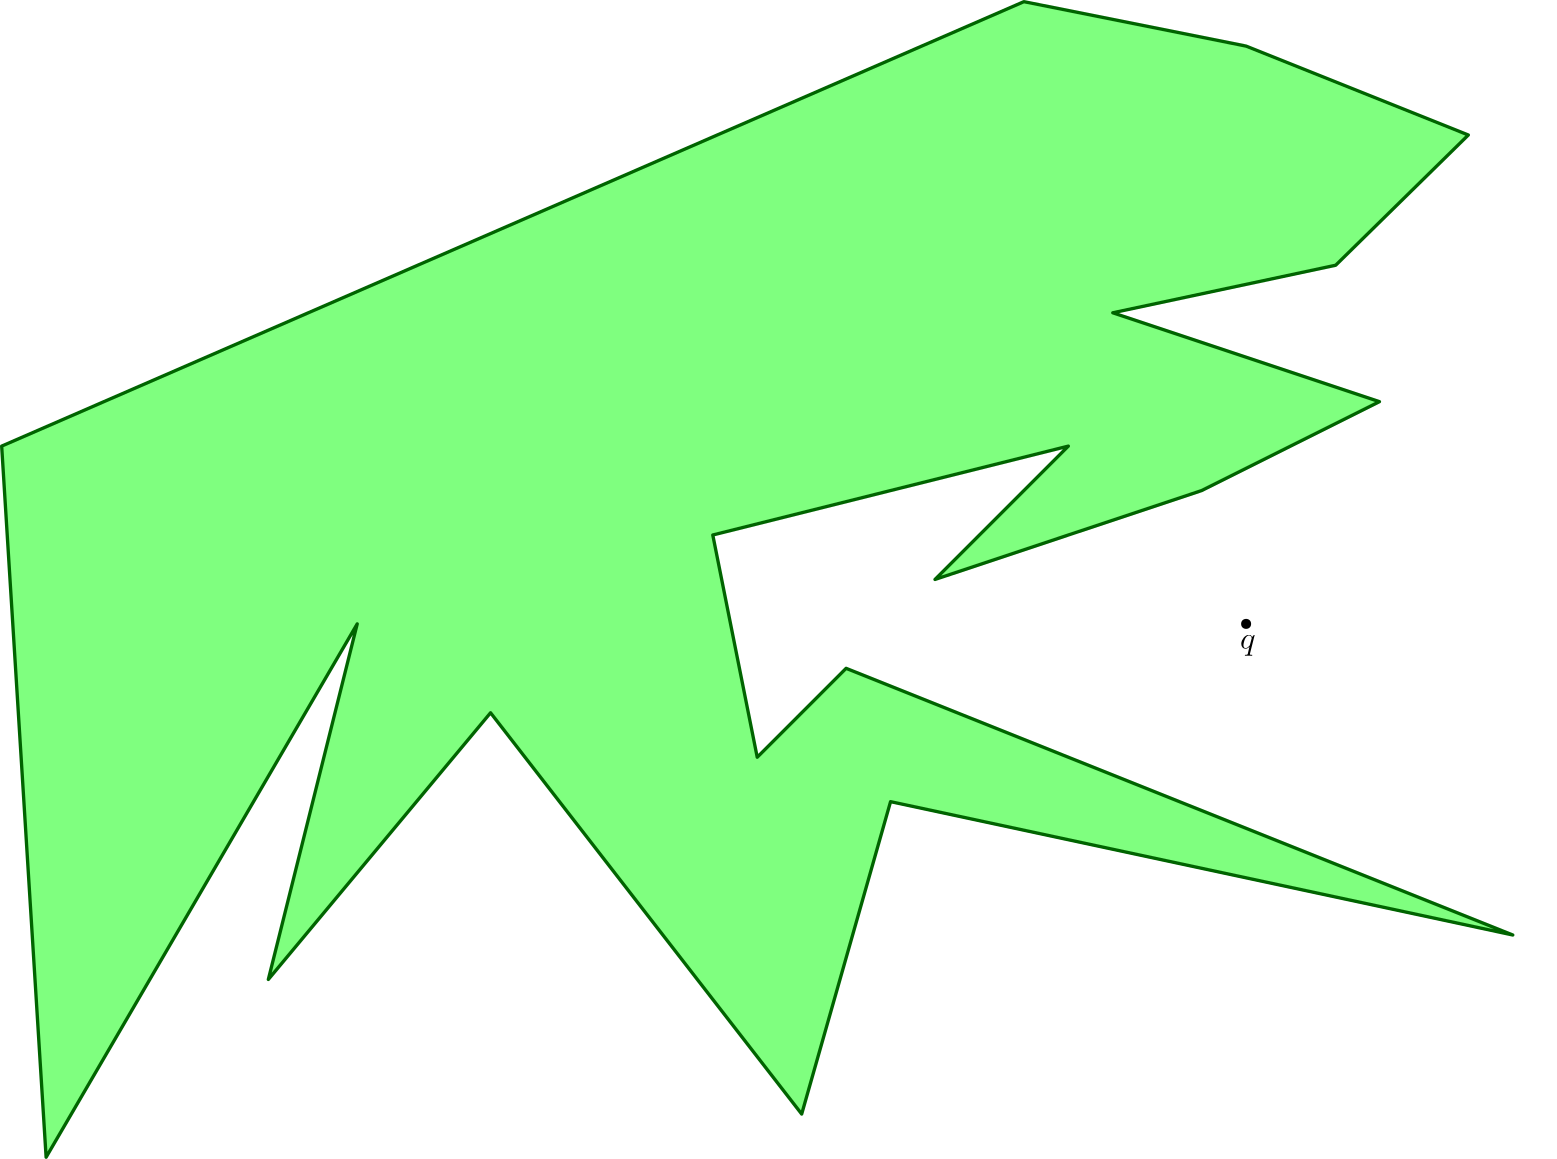 <?xml version="1.0"?>
<!DOCTYPE ipe SYSTEM "ipe.dtd">
<ipe version="70218" creator="Ipe 7.2.28">
<info created="D:20240507212013" modified="D:20240517005118"/>
<ipestyle name="basic">
<symbol name="arrow/arc(spx)">
<path stroke="sym-stroke" fill="sym-stroke" pen="sym-pen">
0 0 m
-1 0.333 l
-1 -0.333 l
h
</path>
</symbol>
<symbol name="arrow/farc(spx)">
<path stroke="sym-stroke" fill="white" pen="sym-pen">
0 0 m
-1 0.333 l
-1 -0.333 l
h
</path>
</symbol>
<symbol name="arrow/ptarc(spx)">
<path stroke="sym-stroke" fill="sym-stroke" pen="sym-pen">
0 0 m
-1 0.333 l
-0.8 0 l
-1 -0.333 l
h
</path>
</symbol>
<symbol name="arrow/fptarc(spx)">
<path stroke="sym-stroke" fill="white" pen="sym-pen">
0 0 m
-1 0.333 l
-0.8 0 l
-1 -0.333 l
h
</path>
</symbol>
<symbol name="mark/circle(sx)" transformations="translations">
<path fill="sym-stroke">
0.6 0 0 0.6 0 0 e
0.4 0 0 0.4 0 0 e
</path>
</symbol>
<symbol name="mark/disk(sx)" transformations="translations">
<path fill="sym-stroke">
0.6 0 0 0.6 0 0 e
</path>
</symbol>
<symbol name="mark/fdisk(sfx)" transformations="translations">
<group>
<path fill="sym-fill">
0.5 0 0 0.5 0 0 e
</path>
<path fill="sym-stroke" fillrule="eofill">
0.6 0 0 0.6 0 0 e
0.4 0 0 0.4 0 0 e
</path>
</group>
</symbol>
<symbol name="mark/box(sx)" transformations="translations">
<path fill="sym-stroke" fillrule="eofill">
-0.6 -0.6 m
0.6 -0.6 l
0.6 0.6 l
-0.6 0.6 l
h
-0.4 -0.4 m
0.4 -0.4 l
0.4 0.4 l
-0.4 0.4 l
h
</path>
</symbol>
<symbol name="mark/square(sx)" transformations="translations">
<path fill="sym-stroke">
-0.6 -0.6 m
0.6 -0.6 l
0.6 0.6 l
-0.6 0.6 l
h
</path>
</symbol>
<symbol name="mark/fsquare(sfx)" transformations="translations">
<group>
<path fill="sym-fill">
-0.5 -0.5 m
0.5 -0.5 l
0.5 0.5 l
-0.5 0.5 l
h
</path>
<path fill="sym-stroke" fillrule="eofill">
-0.6 -0.6 m
0.6 -0.6 l
0.6 0.6 l
-0.6 0.6 l
h
-0.4 -0.4 m
0.4 -0.4 l
0.4 0.4 l
-0.4 0.4 l
h
</path>
</group>
</symbol>
<symbol name="mark/cross(sx)" transformations="translations">
<group>
<path fill="sym-stroke">
-0.43 -0.57 m
0.57 0.43 l
0.43 0.57 l
-0.57 -0.43 l
h
</path>
<path fill="sym-stroke">
-0.43 0.57 m
0.57 -0.43 l
0.43 -0.57 l
-0.57 0.43 l
h
</path>
</group>
</symbol>
<symbol name="arrow/fnormal(spx)">
<path stroke="sym-stroke" fill="white" pen="sym-pen">
0 0 m
-1 0.333 l
-1 -0.333 l
h
</path>
</symbol>
<symbol name="arrow/pointed(spx)">
<path stroke="sym-stroke" fill="sym-stroke" pen="sym-pen">
0 0 m
-1 0.333 l
-0.8 0 l
-1 -0.333 l
h
</path>
</symbol>
<symbol name="arrow/fpointed(spx)">
<path stroke="sym-stroke" fill="white" pen="sym-pen">
0 0 m
-1 0.333 l
-0.8 0 l
-1 -0.333 l
h
</path>
</symbol>
<symbol name="arrow/linear(spx)">
<path stroke="sym-stroke" pen="sym-pen">
-1 0.333 m
0 0 l
-1 -0.333 l
</path>
</symbol>
<symbol name="arrow/fdouble(spx)">
<path stroke="sym-stroke" fill="white" pen="sym-pen">
0 0 m
-1 0.333 l
-1 -0.333 l
h
-1 0 m
-2 0.333 l
-2 -0.333 l
h
</path>
</symbol>
<symbol name="arrow/double(spx)">
<path stroke="sym-stroke" fill="sym-stroke" pen="sym-pen">
0 0 m
-1 0.333 l
-1 -0.333 l
h
-1 0 m
-2 0.333 l
-2 -0.333 l
h
</path>
</symbol>
<symbol name="arrow/mid-normal(spx)">
<path stroke="sym-stroke" fill="sym-stroke" pen="sym-pen">
0.5 0 m
-0.5 0.333 l
-0.5 -0.333 l
h
</path>
</symbol>
<symbol name="arrow/mid-fnormal(spx)">
<path stroke="sym-stroke" fill="white" pen="sym-pen">
0.5 0 m
-0.5 0.333 l
-0.5 -0.333 l
h
</path>
</symbol>
<symbol name="arrow/mid-pointed(spx)">
<path stroke="sym-stroke" fill="sym-stroke" pen="sym-pen">
0.5 0 m
-0.5 0.333 l
-0.3 0 l
-0.5 -0.333 l
h
</path>
</symbol>
<symbol name="arrow/mid-fpointed(spx)">
<path stroke="sym-stroke" fill="white" pen="sym-pen">
0.5 0 m
-0.5 0.333 l
-0.3 0 l
-0.5 -0.333 l
h
</path>
</symbol>
<symbol name="arrow/mid-double(spx)">
<path stroke="sym-stroke" fill="sym-stroke" pen="sym-pen">
1 0 m
0 0.333 l
0 -0.333 l
h
0 0 m
-1 0.333 l
-1 -0.333 l
h
</path>
</symbol>
<symbol name="arrow/mid-fdouble(spx)">
<path stroke="sym-stroke" fill="white" pen="sym-pen">
1 0 m
0 0.333 l
0 -0.333 l
h
0 0 m
-1 0.333 l
-1 -0.333 l
h
</path>
</symbol>
<anglesize name="22.5 deg" value="22.5"/>
<anglesize name="30 deg" value="30"/>
<anglesize name="45 deg" value="45"/>
<anglesize name="60 deg" value="60"/>
<anglesize name="90 deg" value="90"/>
<arrowsize name="large" value="10"/>
<arrowsize name="small" value="5"/>
<arrowsize name="tiny" value="3"/>
<color name="blue" value="0 0 1"/>
<color name="brown" value="0.647 0.165 0.165"/>
<color name="darkblue" value="0 0 0.545"/>
<color name="darkcyan" value="0 0.545 0.545"/>
<color name="darkgray" value="0.663"/>
<color name="darkgreen" value="0 0.392 0"/>
<color name="darkmagenta" value="0.545 0 0.545"/>
<color name="darkorange" value="1 0.549 0"/>
<color name="darkred" value="0.545 0 0"/>
<color name="gold" value="1 0.843 0"/>
<color name="gray" value="0.745"/>
<color name="green" value="0 1 0"/>
<color name="lightblue" value="0.678 0.847 0.902"/>
<color name="lightcyan" value="0.878 1 1"/>
<color name="lightgray" value="0.827"/>
<color name="lightgreen" value="0.565 0.933 0.565"/>
<color name="lightyellow" value="1 1 0.878"/>
<color name="navy" value="0 0 0.502"/>
<color name="orange" value="1 0.647 0"/>
<color name="pink" value="1 0.753 0.796"/>
<color name="purple" value="0.627 0.125 0.941"/>
<color name="red" value="1 0 0"/>
<color name="seagreen" value="0.18 0.545 0.341"/>
<color name="turquoise" value="0.251 0.878 0.816"/>
<color name="violet" value="0.933 0.51 0.933"/>
<color name="yellow" value="1 1 0"/>
<dashstyle name="dash dot dotted" value="[4 2 1 2 1 2] 0"/>
<dashstyle name="dash dotted" value="[4 2 1 2] 0"/>
<dashstyle name="dashed" value="[4] 0"/>
<dashstyle name="dotted" value="[1 3] 0"/>
<gridsize name="10 pts (~3.5 mm)" value="10"/>
<gridsize name="14 pts (~5 mm)" value="14"/>
<gridsize name="16 pts (~6 mm)" value="16"/>
<gridsize name="20 pts (~7 mm)" value="20"/>
<gridsize name="28 pts (~10 mm)" value="28"/>
<gridsize name="32 pts (~12 mm)" value="32"/>
<gridsize name="4 pts" value="4"/>
<gridsize name="56 pts (~20 mm)" value="56"/>
<gridsize name="8 pts (~3 mm)" value="8"/>
<opacity name="10%" value="0.1"/>
<opacity name="30%" value="0.3"/>
<opacity name="50%" value="0.5"/>
<opacity name="75%" value="0.75"/>
<pen name="fat" value="1.2"/>
<pen name="heavier" value="0.8"/>
<pen name="ultrafat" value="2"/>
<symbolsize name="large" value="5"/>
<symbolsize name="small" value="2"/>
<symbolsize name="tiny" value="1.1"/>
<textsize name="Huge" value="\Huge"/>
<textsize name="LARGE" value="\LARGE"/>
<textsize name="Large" value="\Large"/>
<textsize name="footnote" value="\footnotesize"/>
<textsize name="huge" value="\huge"/>
<textsize name="large" value="\large"/>
<textsize name="script" value="\scriptsize"/>
<textsize name="small" value="\small"/>
<textsize name="tiny" value="\tiny"/>
<textstyle name="center" begin="\begin{center}" end="\end{center}"/>
<textstyle name="item" begin="\begin{itemize}\item{}" end="\end{itemize}"/>
<textstyle name="itemize" begin="\begin{itemize}" end="\end{itemize}"/>
<tiling name="falling" angle="-60" step="4" width="1"/>
<tiling name="rising" angle="30" step="4" width="1"/>
</ipestyle>
<page>
<layer name="stack_rectangle"/>
<layer name="q"/>
<layer name="P"/>
<layer name="CV(P)"/>
<layer name="step0_0"/>
<layer name="step0_1"/>
<layer name="step0_2"/>
<layer name="P'"/>
<layer name="step1_0"/>
<layer name="step1_1"/>
<layer name="step1_2"/>
<layer name="v_0"/>
<layer name="v1"/>
<layer name="step1_3"/>
<layer name="step1_4"/>
<layer name="mu"/>
<layer name="v2"/>
<layer name="v3"/>
<layer name="nu"/>
<layer name="xi"/>
<layer name="forward_e_0"/>
<layer name="omicron"/>
<layer name="pi"/>
<layer name="stackv5"/>
<layer name="rho"/>
<layer name="v0mv4"/>
<layer name="v0mv4v5v6"/>
<layer name="tau"/>
<layer name="m"/>
<layer name="mv4"/>
<layer name="v5"/>
<layer name="v5polygon"/>
<layer name="stackmv4"/>
<layer name="v6polygon"/>
<layer name="v6arrow"/>
<layer name="v6largearrow"/>
<layer name="alpha"/>
<layer name="z"/>
<layer name="zpolygon"/>
<layer name="v9arrow"/>
<layer name="beta"/>
<layer name="stackv9"/>
<layer name="m'"/>
<layer name="m'arrow"/>
<layer name="gamma"/>
<layer name="v_{11}"/>
<layer name="stackm'"/>
<layer name="stackv_10"/>
<layer name="polygonv10"/>
<layer name="epsilon"/>
<layer name="delta"/>
<view layers="q P" active="P"/>
<view layers="q P CV(P)" active="CV(P)"/>
<view layers="q P CV(P) step0_0" active="step0_0"/>
<view layers="q P CV(P) step0_0 step0_1" active="step0_1"/>
<view layers="q P CV(P) step0_0 step0_1 step0_2" active="step0_2"/>
<view layers="q P'" active="q"/>
<view layers="q P' step1_0" active="step1_1"/>
<view layers="q P' step1_0 step1_1" active="step1_1"/>
<view layers="q P' step1_1 step1_2 v_0" active="step1_2"/>
<view layers="q P' step1_1 v_0 v1 step1_3" active="step1_3"/>
<view layers="q P' step1_1 v_0 v1 step1_4 v2" active="step1_4"/>
<view layers="q P' step1_1 v_0 v1 mu v2 v3" active="v3"/>
<view layers="stack_rectangle q P' step1_1 v_0 v1 mu v2 nu forward_e_0" active="nu"/>
<view layers="stack_rectangle q P' step1_1 v_0 v1 mu xi forward_e_0" active="P"/>
<view layers="stack_rectangle q P' step1_1 v_0 mu forward_e_0 tau m" active="rho"/>
<view layers="stack_rectangle q P' step1_1 v_0 m mv4 stackmv4" active="mv4"/>
<view layers="stack_rectangle q P' step1_1 v_0 m v5 v5polygon stackmv4" active="stackmv4"/>
<view layers="stack_rectangle q P' step1_1 v_0 m v5 stackmv4 v6polygon v6arrow delta" active="delta"/>
<view layers="stack_rectangle q P' step1_1 v_0 m v5 stackmv4 v6polygon v6largearrow z delta" active="v6largearrow"/>
<view layers="stack_rectangle q P' step1_1 v_0 m v5 stackmv4 alpha z zpolygon v9arrow stackv9 delta" active="v9arrow"/>
<view layers="stack_rectangle q P' step1_1 v_0 m v5 stackmv4 alpha z zpolygon v9arrow beta delta" active="beta"/>
<view layers="stack_rectangle q P' step1_1 v_0 m v5 stackmv4 alpha z zpolygon v9arrow beta m' m'arrow delta" active="m'"/>
<view layers="stack_rectangle q P' step1_1 v_0 m v5 stackmv4 alpha z beta m' gamma stackm' stackv_10 polygonv10 delta" active="polygonv10"/>
<view layers="stack_rectangle q P' step1_1 v_0 m v5 stackmv4 alpha z beta m' v_{11} stackm' stackv_10 epsilon delta" active="stackm'"/>
<path layer="omicron" stroke="black" fill="darkmagenta" pen="fat" arrow="normal/normal">
463.998 431.997 m
552.826 580.044 l
</path>
<path layer="CV(P)" stroke="darkgreen" fill="green" dash="dashed" pen="fat" opacity="30%" stroke-opacity="opaque">
544 608 m
464 640 l
384 656 l
16 496 l
32 240 l
304.007 255.543 l
560 320 l
h
</path>
<path layer="P" stroke="darkgreen" fill="green" pen="fat" opacity="50%" stroke-opacity="opaque">
32 240 m
16 496 l
384 656 l
464 640 l
544 608 l
496.246 561.117 l
416 544 l
512 512 l
448 480 l
352 448 l
400 496 l
272 464 l
288 384 l
320 416 l
560 320 l
336 368 l
304.007 255.543 l
192 400 l
112 304 l
144 432 l
h
</path>
<use layer="q" name="mark/disk(sx)" pos="464 432" size="normal" stroke="black"/>
<text matrix="1 0 0 1 -12.0471 -7.01859" transformations="translations" pos="473.812 430.061" stroke="black" type="label" width="5.619" height="5.152" depth="2.32" valign="baseline" size="large" style="math">q</text>
<use layer="step0_0" matrix="1 0 0 1 -15.7539 49.1175" name="mark/disk(sx)" pos="512 512" size="normal" stroke="black"/>
<text matrix="1 0 0 1 -18.7343 52.4864" transformations="translations" pos="516.667 501.236" stroke="black" type="label" width="10.779" height="5.151" depth="1.79" valign="baseline" size="large" style="math">v_k</text>
<path stroke="black" fill="green" pen="heavier" arrow="normal/normal">
464 432 m
514.994 636.188 l
519.894 655.806 l
</path>
<use layer="step0_1" name="mark/disk(sx)" pos="479.981 495.991" size="normal" stroke="black"/>
<text matrix="1 0 0 1 -0.128252 -3.56193" transformations="translations" pos="485.102 492.667" stroke="black" type="label" width="8.414" height="8.771" depth="2.32" valign="baseline" size="large" style="math">q&apos;</text>
<use layer="step0_2" name="mark/disk(sx)" pos="560 320" size="normal" stroke="black"/>
<use name="mark/disk(sx)" pos="544 608" size="normal" stroke="black"/>
<text transformations="translations" pos="565.131 314.964" stroke="black" type="label" width="9.041" height="5.151" depth="1.79" valign="baseline" size="large" style="math">v_i</text>
<text matrix="1 0 0 1 -2.57451 -4.45108" transformations="translations" pos="551.199 608.56" stroke="black" type="label" width="10.041" height="5.15" depth="3.34" valign="baseline" size="large" style="math">v_j</text>
<path layer="P'" stroke="darkblue" fill="blue" pen="heavier" opacity="30%" stroke-opacity="opaque">
544 608 m
496.246 561.117 l
416 544 l
512 512 l
448 480 l
352 448 l
400 496 l
272 464 l
288 384 l
320 416 l
560 320 l
h
</path>
<use matrix="1 0 0 1 -0.0001775 -0.00025137" name="mark/disk(sx)" pos="464 432" size="normal" stroke="black"/>
<text matrix="1 0 0 1 -12.0473 -7.01884" transformations="translations" pos="473.812 430.061" stroke="black" type="label" width="5.619" height="5.152" depth="2.32" valign="baseline" size="large" style="math">q</text>
<use layer="step1_0" name="mark/disk(sx)" pos="553.778 432" size="normal" stroke="black"/>
<text transformations="translations" pos="556.693 436.993" stroke="darkblue" type="label" width="10.392" height="5.151" depth="1.79" valign="baseline" size="large" style="math">v_0</text>
<use layer="step1_1" name="mark/disk(sx)" pos="496.246 561.117" size="normal" stroke="darkmagenta"/>
<use name="mark/disk(sx)" pos="512 512" size="normal" stroke="darkblue"/>
<use name="mark/disk(sx)" pos="448 480" size="normal" stroke="darkblue"/>
<use name="mark/disk(sx)" pos="352 448" size="normal" stroke="darkblue"/>
<use name="mark/disk(sx)" pos="400 496" size="normal" stroke="darkblue"/>
<use name="mark/disk(sx)" pos="272 464" size="normal" stroke="darkblue"/>
<use name="mark/disk(sx)" pos="288 384" size="normal" stroke="darkblue"/>
<use name="mark/disk(sx)" pos="320 416" size="normal" stroke="darkblue"/>
<use name="mark/disk(sx)" pos="560 320" size="normal" stroke="darkblue"/>
<text matrix="1 0 0 1 0 -1.85292" transformations="translations" pos="548.741 613.47" stroke="darkblue" type="label" width="10.392" height="5.151" depth="1.79" valign="baseline" size="large" style="math">v_1</text>
<text matrix="1 0 0 1 -9.13616 -2.25859" transformations="translations" pos="494.593 567.89" stroke="darkblue" type="label" width="10.392" height="5.151" depth="1.79" valign="baseline" size="large" style="math">v_2</text>
<text matrix="1 0 0 1 2.20308 -3.04972" transformations="translations" pos="413.829 552.428" stroke="darkblue" type="label" width="10.392" height="5.151" depth="1.79" valign="baseline" size="large" style="math">v_3</text>
<text matrix="1 0 0 1 14.8898 0.438161" transformations="translations" pos="498.721 513.263" stroke="darkblue" type="label" width="10.392" height="5.151" depth="1.79" valign="baseline" size="large" style="math">v_4</text>
<text matrix="1 0 0 1 5.07484 1.49058" transformations="translations" pos="444.274 487.246" stroke="darkblue" type="label" width="10.392" height="5.151" depth="1.79" valign="baseline" size="large" style="math">v_5</text>
<text matrix="1 0 0 1 -21.2184 -2.09625" transformations="translations" pos="362.388 454.103" stroke="darkblue" type="label" width="10.392" height="5.151" depth="1.79" valign="baseline" size="large" style="math">v_6</text>
<text matrix="1 0 0 1 3.0435 0.602561" transformations="translations" pos="400 496" stroke="darkblue" type="label" width="10.392" height="5.151" depth="1.79" valign="baseline" size="large" style="math">v_7</text>
<text matrix="1 0 0 1 25.0817 39.0023" transformations="translations" pos="294.511 381.456" stroke="darkblue" type="label" width="14.626" height="5.151" depth="1.79" valign="baseline" size="large" style="math">v_{10}</text>
<use matrix="1 0 0 1 -0.00014347 -0.00062971" name="mark/disk(sx)" pos="464 432" size="normal" stroke="black"/>
<text matrix="1 0 0 1 -12.0473 -7.01922" transformations="translations" pos="473.812 430.061" stroke="black" type="label" width="5.619" height="5.152" depth="2.32" valign="baseline" size="large" style="math">q</text>
<path layer="step1_0" stroke="darkmagenta" fill="darkmagenta" pen="heavier" opacity="50%" stroke-opacity="opaque">
464 432 m
553.778 432 l
</path>
<use layer="step1_1" matrix="1 0 0 1 0.00003403 -0.00037834" name="mark/disk(sx)" pos="553.778 432" size="normal" stroke="darkmagenta"/>
<text matrix="1 0 0 1 0.00003403 -0.00037834" transformations="translations" pos="556.693 436.993" stroke="darkblue" type="label" width="10.392" height="5.151" depth="1.79" valign="baseline" size="large" style="math">v_0</text>
<use matrix="1 0 0 1 0.00003403 -0.00037834" name="mark/disk(sx)" pos="496.246 561.117" size="normal" stroke="darkmagenta"/>
<use matrix="1 0 0 1 0.00003403 -0.00037834" name="mark/disk(sx)" pos="512 512" size="normal" stroke="darkblue"/>
<use matrix="1 0 0 1 0.00003403 -0.00037834" name="mark/disk(sx)" pos="448 480" size="normal" stroke="darkblue"/>
<use matrix="1 0 0 1 0.00003403 -0.00037834" name="mark/disk(sx)" pos="352 448" size="normal" stroke="darkblue"/>
<use matrix="1 0 0 1 0.00003403 -0.00037834" name="mark/disk(sx)" pos="400 496" size="normal" stroke="darkblue"/>
<use matrix="1 0 0 1 0.00003403 -0.00037834" name="mark/disk(sx)" pos="272 464" size="normal" stroke="darkblue"/>
<use matrix="1 0 0 1 0.00003403 -0.00037834" name="mark/disk(sx)" pos="288 384" size="normal" stroke="darkblue"/>
<use matrix="1 0 0 1 0.00003403 -0.00037834" name="mark/disk(sx)" pos="320 416" size="normal" stroke="darkblue"/>
<use matrix="1 0 0 1 0.00003403 -0.00037834" name="mark/disk(sx)" pos="560 320" size="normal" stroke="darkblue"/>
<text matrix="1 0 0 1 0.00003403 -1.8533" transformations="translations" pos="548.741 613.47" stroke="darkblue" type="label" width="10.392" height="5.151" depth="1.79" valign="baseline" size="large" style="math">v_1</text>
<text matrix="1 0 0 1 -9.13613 -2.25897" transformations="translations" pos="494.593 567.89" stroke="darkblue" type="label" width="10.392" height="5.151" depth="1.79" valign="baseline" size="large" style="math">v_2</text>
<text matrix="1 0 0 1 2.20311 -3.0501" transformations="translations" pos="413.829 552.428" stroke="darkblue" type="label" width="10.392" height="5.151" depth="1.79" valign="baseline" size="large" style="math">v_3</text>
<text matrix="1 0 0 1 14.8898 0.437783" transformations="translations" pos="498.721 513.263" stroke="darkblue" type="label" width="10.392" height="5.151" depth="1.79" valign="baseline" size="large" style="math">v_4</text>
<text matrix="1 0 0 1 5.07487 1.49021" transformations="translations" pos="444.274 487.246" stroke="darkblue" type="label" width="10.392" height="5.151" depth="1.79" valign="baseline" size="large" style="math">v_5</text>
<text matrix="1 0 0 1 -21.2184 -2.09663" transformations="translations" pos="362.388 454.103" stroke="darkblue" type="label" width="10.392" height="5.151" depth="1.79" valign="baseline" size="large" style="math">v_6</text>
<text matrix="1 0 0 1 3.04353 0.602183" transformations="translations" pos="400 496" stroke="darkblue" type="label" width="10.392" height="5.151" depth="1.79" valign="baseline" size="large" style="math">v_7</text>
<text matrix="1 0 0 1 -8.17654 -9.50316" transformations="translations" pos="265.11 474.394" stroke="darkblue" type="label" width="10.392" height="5.151" depth="1.79" valign="baseline" size="large" style="math">v_8</text>
<text matrix="1 0 0 1 0.00003403 -0.00037834" transformations="translations" pos="294.511 381.456" stroke="darkblue" type="label" width="10.392" height="5.151" depth="1.79" valign="baseline" size="large" style="math">v_{9}</text>
<text matrix="1 0 0 1 265.624 -67.8345" transformations="translations" pos="294.511 381.456" stroke="darkblue" type="label" width="14.626" height="5.151" depth="1.79" valign="baseline" size="large" style="math">v_{11}</text>
<path layer="v_0" matrix="1 0 0 1 -0.00034316 0.0002331" stroke="black" pen="heavier">
160 336 m
192 336 l
192 320 l
160 320 l
h
</path>
<text matrix="1 0 0 1 10.4476 5.85443" transformations="translations" pos="160 320" stroke="darkmagenta" type="label" width="10.392" height="5.151" depth="1.79" valign="baseline" size="large" style="math">v_0</text>
<use layer="step1_1" matrix="1 0 0 1 -0.00007865 -0.00035004" name="mark/disk(sx)" pos="544 608" size="normal" stroke="darkmagenta"/>
<use matrix="1 0 0 1 -0.00004462 -0.00072838" name="mark/disk(sx)" pos="544 608" size="normal" stroke="darkmagenta"/>
<use matrix="1 0 0 1 -0.00022734 -0.00043933" name="mark/disk(sx)" pos="544 608" size="normal" stroke="darkmagenta"/>
<use matrix="1 0 0 1 -0.00019331 -0.00081767" name="mark/disk(sx)" pos="544 608" size="normal" stroke="darkmagenta"/>
<use layer="v1" name="mark/disk(sx)" pos="544 607.999" size="normal" stroke="darkmagenta"/>
<path matrix="1 0 0 1 -0.0559104 15.8879" stroke="black" pen="heavier">
160 336 m
192 336 l
192 320 l
160 320 l
h
</path>
<text matrix="1 0 0 1 10.392 21.7421" transformations="translations" pos="160 320" stroke="darkmagenta" type="label" width="10.392" height="5.151" depth="1.79" valign="baseline" size="large" style="math">v_1</text>
<path layer="step1_3" stroke="darkmagenta" pen="heavier" arrow="normal/normal" opacity="30%" stroke-opacity="opaque">
464 432 m
550.965 623.323 l
</path>
<path stroke="darkmagenta" fill="darkmagenta" pen="heavier" opacity="30%" stroke-opacity="opaque">
553.778 432 m
464 431.999 l
544 607.999 l
h
</path>
<path layer="v2" matrix="1 0 0 1 -0.0559104 31.8879" stroke="black" pen="heavier">
160 336 m
192 336 l
192 320 l
160 320 l
h
</path>
<text matrix="1 0 0 1 10.392 37.7421" transformations="translations" pos="160 320" stroke="darkmagenta" type="label" width="10.392" height="5.151" depth="1.79" valign="baseline" size="large" style="math">v_2</text>
<path layer="step1_4" stroke="darkmagenta" fill="darkmagenta" pen="heavier" arrow="normal/normal" opacity="30%" stroke-opacity="opaque">
464 432 m
502.485 586.099 l
</path>
<path stroke="darkmagenta" fill="darkmagenta" pen="heavier" opacity="30%" stroke-opacity="opaque">
553.778 432 m
464 431.999 l
496.246 561.117 l
544 607.999 l
h
</path>
<path layer="v3" matrix="1 0 0 1 -0.0559104 47.8879" stroke="black" pen="heavier">
160 336 m
192 336 l
192 320 l
160 320 l
h
</path>
<text matrix="1 0 0 1 10.392 53.7421" transformations="translations" pos="160 320" stroke="darkmagenta" type="label" width="10.392" height="5.151" depth="1.79" valign="baseline" size="large" style="math">v_3</text>
<path layer="mu" stroke="darkmagenta" fill="darkmagenta" pen="heavier" arrow="normal/normal" opacity="30%" stroke-opacity="opaque">
464 432 m
409.98 558.046 l
</path>
<path stroke="darkmagenta" fill="darkmagenta" pen="heavier" opacity="30%" stroke-opacity="opaque">
464 432 m
553.778 432 l
544 607.999 l
496.246 561.117 l
416 544 l
h
</path>
<text layer="nu" matrix="1 0 0 1 -4.22761 -1.69591" transformations="translations" pos="501.077 555.756" stroke="black" type="label" width="6.662" height="5.147" depth="0" valign="baseline" size="large" style="math">u</text>
<path layer="forward_e_0" stroke="pink" fill="darkmagenta" pen="fat">
416 544 m
512 512 l
</path>
<use layer="step1_1" name="mark/disk(sx)" pos="416 544" size="normal" stroke="darkblue"/>
<use matrix="1 0 0 1 0.00003403 -0.00037834" name="mark/disk(sx)" pos="416 544" size="normal" stroke="darkblue"/>
<use layer="nu" name="mark/disk(sx)" pos="486.133 520.622" size="normal" stroke="pink"/>
<path layer="xi" stroke="pink" fill="darkmagenta" pen="fat" arrow="normal/normal">
464 432 m
544 608 l
</path>
<path layer="nu" stroke="1 0.753 0.796" fill="darkmagenta" pen="fat" arrow="normal/normal">
464 432 m
496.246 561.117 l
</path>
<use layer="xi" name="mark/disk(sx)" pos="501.895 515.368" size="normal" stroke="pink"/>
<text matrix="1 0 0 1 -5.44396 -0.549118" transformations="translations" pos="551.577 600.88" stroke="black" type="label" width="6.662" height="5.147" depth="0" valign="baseline" size="large" style="math">u</text>
<path layer="omicron" stroke="darkmagenta" fill="darkmagenta" pen="fat" arrow="normal/normal">
464 432 m
553.778 432 l
</path>
<text matrix="1 0 0 1 -13.6317 -1.39757" transformations="translations" pos="559.823 423.587" stroke="black" type="label" width="6.662" height="5.147" depth="0" valign="baseline" size="large" style="math">u</text>
<text matrix="1 0 0 1 -0.1942 -3.90571" transformations="translations" pos="548.852 566.881" stroke="black" type="label" width="10.239" height="5.147" depth="0" valign="baseline" size="large" style="math">m</text>
<path layer="pi" stroke="darkmagenta" fill="darkmagenta" pen="fat" opacity="30%" stroke-opacity="opaque">
553.778 432 m
464 432 l
546.169 568.949 l
h
</path>
<path layer="v0mv4" matrix="1 0 0 1 -0.00034316 16.0002" stroke="black" pen="heavier">
160 336 m
192 336 l
192 320 l
160 320 l
h
</path>
<text matrix="1 0 0 1 10.4476 21.8544" transformations="translations" pos="160 320" stroke="darkmagenta" type="label" width="10.239" height="5.147" depth="0" valign="baseline" size="large" style="math">m</text>
<path matrix="1 0 0 1 -0.00034316 32.0002" stroke="black" pen="heavier">
160 336 m
192 336 l
192 320 l
160 320 l
h
</path>
<text matrix="1 0 0 1 10.4476 37.8544" transformations="translations" pos="160 320" stroke="darkmagenta" type="label" width="10.392" height="5.151" depth="1.79" valign="baseline" size="large" style="math">v_4</text>
<path layer="rho" stroke="darkmagenta" pen="fat" arrow="normal/normal" opacity="30%" stroke-opacity="opaque">
464 431.999 m
442.755 495.783 l
</path>
<path stroke="darkmagenta" fill="darkmagenta" pen="fat" opacity="30%" stroke-opacity="opaque">
553.778 432 m
546.169 568.949 l
512 512 l
448 480 l
464 431.999 l
h
</path>
<path layer="v0mv4v5v6" matrix="1 0 0 1 -0.00034316 48.0002" stroke="black" pen="heavier">
160 336 m
192 336 l
192 320 l
160 320 l
h
</path>
<text matrix="1 0 0 1 10.4476 53.8544" transformations="translations" pos="160 320" stroke="darkmagenta" type="label" width="10.392" height="5.151" depth="1.79" valign="baseline" size="large" style="math">v_5</text>
<path layer="step1_2" stroke="darkmagenta" fill="darkmagenta" pen="fat" arrow="normal/normal" opacity="30%" stroke-opacity="opaque">
464 432 m
553.778 432 l
</path>
<path layer="tau" stroke="pink" pen="heavier" arrow="normal/normal">
464 432 m
553.778 432 l
</path>
<text matrix="1 0 0 1 -3.15563 0.474468" transformations="translations" pos="561.041 425.888" stroke="black" type="label" width="6.662" height="5.147" depth="0" valign="baseline" size="large" style="math">u</text>
<use layer="m" name="mark/disk(sx)" pos="546.17 568.949" size="normal" stroke="darkmagenta"/>
<text matrix="1 0 0 1 -1.87655 -0.376456" transformations="translations" pos="550.505 566.502" stroke="black" type="label" width="10.239" height="5.147" depth="0" valign="baseline" size="large" style="math">m</text>
<path layer="tau" stroke="pink" pen="heavier" arrow="normal/normal">
464 432 m
558.114 588.857 l
</path>
<path layer="stackmv4" matrix="1 0 0 1 -0.00034316 16.0002" stroke="black" pen="heavier">
160 336 m
192 336 l
192 320 l
160 320 l
h
</path>
<text matrix="1 0 0 1 10.4476 21.8544" transformations="translations" pos="160 320" stroke="darkmagenta" type="label" width="10.239" height="5.147" depth="0" valign="baseline" size="large" style="math">m</text>
<path matrix="1 0 0 1 -0.00034316 32.0002" stroke="black" pen="heavier">
160 336 m
192 336 l
192 320 l
160 320 l
h
</path>
<text matrix="1 0 0 1 10.4476 37.8544" transformations="translations" pos="160 320" stroke="darkmagenta" type="label" width="10.392" height="5.151" depth="1.79" valign="baseline" size="large" style="math">v_4</text>
<path layer="mv4" stroke="darkmagenta" pen="heavier">
464 432 m
553.778 432 l
</path>
<path stroke="darkmagenta" pen="heavier" arrow="normal/normal">
464 432 m
524.198 532.331 l
</path>
<path stroke="darkmagenta" fill="darkmagenta" pen="heavier" opacity="30%" stroke-opacity="opaque">
464 432 m
553.778 432 l
546.17 568.949 l
512 512 l
h
</path>
<path layer="v5" matrix="1 0 0 1 -0.00034316 48.0002" stroke="black" pen="heavier">
160 336 m
192 336 l
192 320 l
160 320 l
h
</path>
<text matrix="1 0 0 1 10.4476 53.8544" transformations="translations" pos="160 320" stroke="darkmagenta" type="label" width="10.392" height="5.151" depth="1.79" valign="baseline" size="large" style="math">v_5</text>
<path layer="v5polygon" stroke="darkmagenta" fill="darkmagenta" pen="heavier" opacity="30%" stroke-opacity="opaque">
464 432 m
553.778 432 l
546.17 568.949 l
512 512 l
448 480 l
h
</path>
<path stroke="darkmagenta" fill="darkmagenta" pen="heavier" arrow="normal/normal" opacity="30%" stroke-opacity="opaque">
464 431.999 m
443.564 493.308 l
</path>
<path layer="v6polygon" stroke="darkmagenta" fill="darkmagenta" pen="heavier" opacity="30%" stroke-opacity="opaque">
464 432 m
553.778 432 l
546.17 568.949 l
512 512 l
448 480 l
352 448 l
h
</path>
<path layer="v6arrow" stroke="darkmagenta" fill="darkmagenta" pen="heavier" arrow="normal/normal" opacity="30%" stroke-opacity="opaque">
464 432 m
339.057 449.849 l
</path>
<path layer="v6largearrow" stroke="darkmagenta" fill="darkmagenta" pen="heavier" arrow="normal/normal" opacity="30%" stroke-opacity="opaque">
464 431.999 m
258.693 461.329 l
</path>
<use layer="z" name="mark/disk(sx)" pos="272.941 459.293" size="normal" stroke="darkmagenta"/>
<text matrix="1 0 0 1 -2.73259 -1.62722" transformations="translations" pos="268.261 453.848" stroke="black" type="label" width="5.971" height="5.147" depth="0" valign="baseline" size="large" style="math">z</text>
<path layer="alpha" matrix="1 0 0 1 -0.00034316 80.0002" stroke="black" pen="heavier">
160 336 m
192 336 l
192 320 l
160 320 l
h
</path>
<text matrix="1 0 0 1 10.4476 85.8544" transformations="translations" pos="160 320" stroke="darkmagenta" type="label" width="5.971" height="5.147" depth="0" valign="baseline" size="large" style="math">z</text>
<path layer="stackv9" matrix="1 0 0 1 -0.00034316 80.0002" stroke="black" pen="heavier">
160 336 m
192 336 l
192 320 l
160 320 l
h
</path>
<text matrix="1 0 0 1 10.4476 85.8544" transformations="translations" pos="160 320" stroke="darkmagenta" type="label" width="10.392" height="5.151" depth="1.79" valign="baseline" size="large" style="math">v_9</text>
<path layer="zpolygon" fill="darkmagenta" opacity="30%" stroke-opacity="opaque">
464 432 m
553.778 432 l
546.17 568.949 l
512 512 l
448 480 l
352 448 l
272.941 459.293 l
288 384 l
h
</path>
<path layer="v9arrow" stroke="darkmagenta" fill="darkmagenta" pen="heavier" arrow="normal/normal" opacity="30%" stroke-opacity="opaque">
464 431.999 m
276.053 380.742 l
</path>
<text layer="beta" matrix="1 0 0 1 7.13934 -5.16369" transformations="translations" pos="268.261 453.848" stroke="black" type="label" width="9.458" height="8.766" depth="0" valign="baseline" size="large" style="math">u&apos;</text>
<path stroke="darkmagenta" fill="darkmagenta" dash="dashed" pen="heavier" opacity="30%" stroke-opacity="opaque">
464 431.999 m
272.941 459.293 l
272.941 459.293 l
</path>
<path layer="m'arrow" stroke="darkmagenta" fill="darkmagenta" pen="heavier" arrow="normal/normal" opacity="30%" stroke-opacity="opaque">
463.996 431.999 m
269.772 410.419 l
</path>
<use layer="m'" name="mark/disk(sx)" pos="282.435 411.826" size="normal" stroke="darkmagenta"/>
<text matrix="1 0 0 1 1.91286 -55.9067" transformations="translations" pos="268.261 453.848" stroke="black" type="label" width="13.034" height="8.766" depth="0" valign="baseline" size="large" style="math">m&apos;</text>
<path layer="stackm'" matrix="1 0 0 1 -0.00034316 96.0002" stroke="black" pen="heavier">
160 336 m
192 336 l
192 320 l
160 320 l
h
</path>
<text matrix="1 0 0 1 10.4476 101.854" transformations="translations" pos="160 320" stroke="darkmagenta" type="label" width="13.034" height="8.766" depth="0" valign="baseline" size="large" style="math">m&apos;</text>
<path layer="stackv_10" matrix="1 0 0 1 -0.00034316 112" stroke="black" pen="heavier">
160 336 m
192 336 l
192 320 l
160 320 l
h
</path>
<text matrix="1 0 0 1 10.4476 117.854" transformations="translations" pos="160 320" stroke="darkmagenta" type="label" width="14.626" height="5.151" depth="1.79" valign="baseline" size="large" style="math">v_{10}</text>
<path layer="polygonv10" stroke="black" fill="darkmagenta" pen="heavier" opacity="30%" stroke-opacity="opaque">
464 432 m
553.778 432 l
546.17 568.949 l
512 512 l
448 480 l
352 448 l
272.941 459.293 l
282.435 411.826 l
320 416 l
h
</path>
<path layer="gamma" stroke="darkmagenta" fill="darkmagenta" pen="heavier" arrow="normal/normal" opacity="30%" stroke-opacity="opaque">
464 431.999 m
320 416 l
</path>
<path layer="v_{11}" matrix="1 0 0 1 -0.00034316 128" stroke="black" pen="heavier">
160 336 m
192 336 l
192 320 l
160 320 l
h
</path>
<text matrix="1 0 0 1 10.4476 133.854" transformations="translations" pos="160 320" stroke="darkmagenta" type="label" width="14.626" height="5.151" depth="1.79" valign="baseline" size="large" style="math">v_{11}</text>
<path layer="epsilon" stroke="darkmagenta" fill="darkmagenta" pen="heavier" opacity="30%" stroke-opacity="opaque">
553.778 432 m
546.17 568.949 l
512 512 l
448 480 l
352 448 l
272.941 459.293 l
282.435 411.826 l
320 416 l
560 320 l
h
</path>
<path layer="delta" matrix="1 0 0 1 -0.00034316 64.0002" stroke="black" pen="heavier">
160 336 m
192 336 l
192 320 l
160 320 l
h
</path>
<text matrix="1 0 0 1 10.4476 69.8544" transformations="translations" pos="160 320" stroke="darkmagenta" type="label" width="10.392" height="5.151" depth="1.79" valign="baseline" size="large" style="math">v_6</text>
</page>
</ipe>
